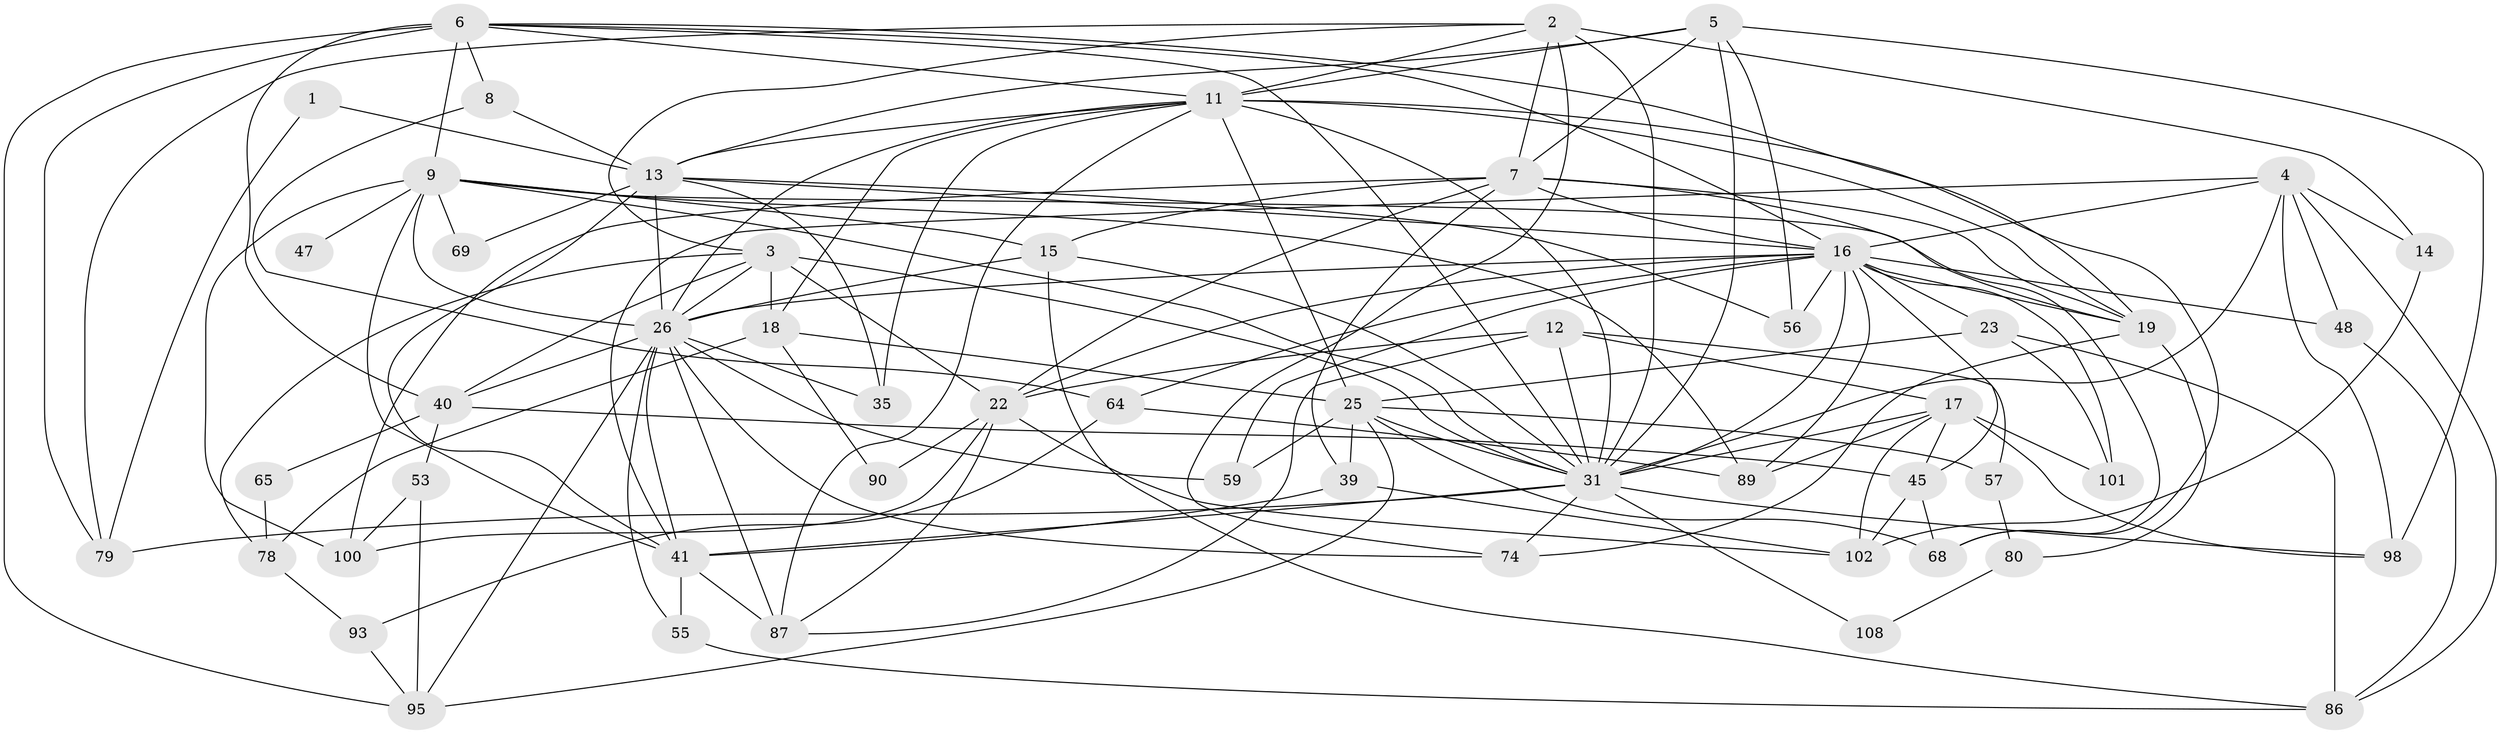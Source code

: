// original degree distribution, {2: 0.1388888888888889, 5: 0.12962962962962962, 4: 0.26851851851851855, 7: 0.037037037037037035, 6: 0.10185185185185185, 3: 0.2962962962962963, 9: 0.018518518518518517, 8: 0.009259259259259259}
// Generated by graph-tools (version 1.1) at 2025/15/03/09/25 04:15:17]
// undirected, 54 vertices, 148 edges
graph export_dot {
graph [start="1"]
  node [color=gray90,style=filled];
  1;
  2 [super="+51"];
  3 [super="+54"];
  4 [super="+106"];
  5 [super="+29"];
  6 [super="+50+10+58"];
  7 [super="+49+27"];
  8;
  9 [super="+38+43+61"];
  11 [super="+20+44"];
  12 [super="+32"];
  13 [super="+70"];
  14 [super="+63"];
  15 [super="+91+34"];
  16 [super="+85+75"];
  17 [super="+24"];
  18 [super="+52"];
  19 [super="+21"];
  22 [super="+73"];
  23 [super="+62"];
  25 [super="+33"];
  26 [super="+67+30"];
  31 [super="+36+37+96"];
  35;
  39;
  40 [super="+71+88"];
  41 [super="+83"];
  45 [super="+60"];
  47;
  48;
  53;
  55;
  56;
  57;
  59;
  64;
  65 [super="+66"];
  68;
  69 [super="+76"];
  74;
  78;
  79;
  80;
  86;
  87 [super="+99"];
  89;
  90;
  93;
  95;
  98;
  100;
  101;
  102;
  108;
  1 -- 79;
  1 -- 13;
  2 -- 7;
  2 -- 74;
  2 -- 14;
  2 -- 79;
  2 -- 11;
  2 -- 31 [weight=2];
  2 -- 3;
  3 -- 78;
  3 -- 31;
  3 -- 26;
  3 -- 18;
  3 -- 22;
  3 -- 40;
  4 -- 86;
  4 -- 48;
  4 -- 98;
  4 -- 41;
  4 -- 16;
  4 -- 14;
  4 -- 31;
  5 -- 98;
  5 -- 56;
  5 -- 13;
  5 -- 31;
  5 -- 11;
  5 -- 7;
  6 -- 79;
  6 -- 19;
  6 -- 8;
  6 -- 11;
  6 -- 16;
  6 -- 40 [weight=2];
  6 -- 9;
  6 -- 95;
  6 -- 31;
  7 -- 100;
  7 -- 19 [weight=2];
  7 -- 68;
  7 -- 39;
  7 -- 16;
  7 -- 15;
  7 -- 22;
  8 -- 64;
  8 -- 13;
  9 -- 100;
  9 -- 47 [weight=3];
  9 -- 89;
  9 -- 69 [weight=2];
  9 -- 41;
  9 -- 31;
  9 -- 26;
  9 -- 19;
  9 -- 15;
  11 -- 35;
  11 -- 68;
  11 -- 19 [weight=2];
  11 -- 87;
  11 -- 26;
  11 -- 31;
  11 -- 25;
  11 -- 13;
  11 -- 18;
  12 -- 17;
  12 -- 87;
  12 -- 57;
  12 -- 22;
  12 -- 31;
  13 -- 56;
  13 -- 35;
  13 -- 69;
  13 -- 41 [weight=3];
  13 -- 16;
  13 -- 26;
  14 -- 102;
  15 -- 86;
  15 -- 26;
  15 -- 31;
  16 -- 89;
  16 -- 64;
  16 -- 101;
  16 -- 56;
  16 -- 31;
  16 -- 45;
  16 -- 48;
  16 -- 19;
  16 -- 22;
  16 -- 23;
  16 -- 26;
  16 -- 59;
  17 -- 98;
  17 -- 89;
  17 -- 101 [weight=2];
  17 -- 102;
  17 -- 45;
  17 -- 31;
  18 -- 78;
  18 -- 25;
  18 -- 90;
  19 -- 80;
  19 -- 74;
  22 -- 100;
  22 -- 90;
  22 -- 102;
  22 -- 87;
  23 -- 101;
  23 -- 86;
  23 -- 25;
  25 -- 59;
  25 -- 39;
  25 -- 68;
  25 -- 95;
  25 -- 57;
  25 -- 31;
  26 -- 41 [weight=2];
  26 -- 74;
  26 -- 40;
  26 -- 95;
  26 -- 35;
  26 -- 55;
  26 -- 87;
  26 -- 59;
  31 -- 74;
  31 -- 41;
  31 -- 98;
  31 -- 108;
  31 -- 79;
  39 -- 102;
  39 -- 41;
  40 -- 53;
  40 -- 65 [weight=2];
  40 -- 45;
  41 -- 55;
  41 -- 87;
  45 -- 102 [weight=2];
  45 -- 68;
  48 -- 86;
  53 -- 95;
  53 -- 100;
  55 -- 86;
  57 -- 80;
  64 -- 89;
  64 -- 93;
  65 -- 78;
  78 -- 93;
  80 -- 108;
  93 -- 95;
}
